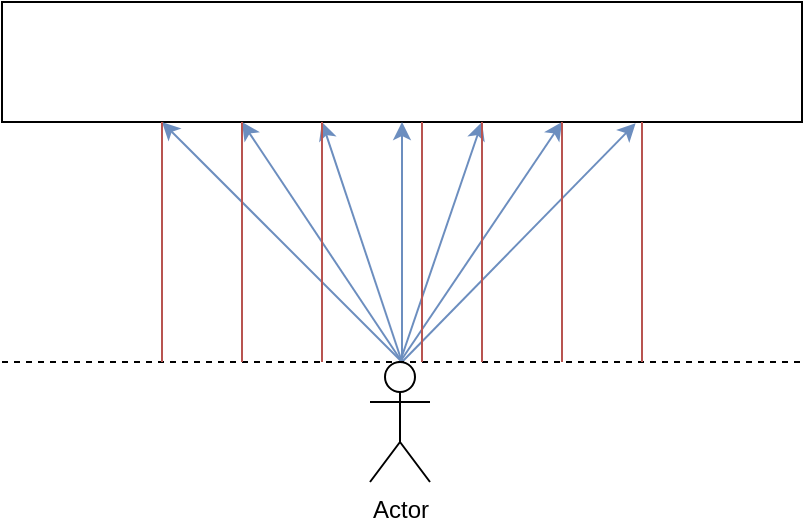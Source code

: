 <mxfile version="14.5.1" type="device"><diagram id="_35qSaDoOlw065yOb2xh" name="ページ1"><mxGraphModel dx="1088" dy="837" grid="1" gridSize="10" guides="1" tooltips="1" connect="1" arrows="1" fold="1" page="1" pageScale="1" pageWidth="827" pageHeight="1169" math="0" shadow="0"><root><mxCell id="0"/><mxCell id="1" parent="0"/><mxCell id="a5Iwo1_hOQqFKDMllKhi-1" value="Actor" style="shape=umlActor;verticalLabelPosition=bottom;verticalAlign=top;html=1;outlineConnect=0;" parent="1" vertex="1"><mxGeometry x="384" y="400" width="30" height="60" as="geometry"/></mxCell><mxCell id="a5Iwo1_hOQqFKDMllKhi-10" value="" style="rounded=0;whiteSpace=wrap;html=1;" parent="1" vertex="1"><mxGeometry x="200" y="220" width="400" height="60" as="geometry"/></mxCell><mxCell id="a5Iwo1_hOQqFKDMllKhi-14" value="" style="endArrow=classic;html=1;strokeColor=#6c8ebf;entryX=0.792;entryY=1.011;entryDx=0;entryDy=0;entryPerimeter=0;fillColor=#dae8fc;" parent="1" target="a5Iwo1_hOQqFKDMllKhi-10" edge="1"><mxGeometry width="50" height="50" relative="1" as="geometry"><mxPoint x="400" y="400" as="sourcePoint"/><mxPoint x="450" y="350" as="targetPoint"/></mxGeometry></mxCell><mxCell id="a5Iwo1_hOQqFKDMllKhi-15" value="" style="endArrow=classic;html=1;strokeColor=#6c8ebf;exitX=0.5;exitY=0;exitDx=0;exitDy=0;exitPerimeter=0;fillColor=#dae8fc;" parent="1" edge="1"><mxGeometry width="50" height="50" relative="1" as="geometry"><mxPoint x="400" y="400" as="sourcePoint"/><mxPoint x="280" y="280" as="targetPoint"/></mxGeometry></mxCell><mxCell id="a5Iwo1_hOQqFKDMllKhi-24" value="" style="endArrow=classic;html=1;strokeColor=#6c8ebf;exitX=0.5;exitY=0;exitDx=0;exitDy=0;exitPerimeter=0;fillColor=#dae8fc;" parent="1" source="a5Iwo1_hOQqFKDMllKhi-1" edge="1"><mxGeometry width="50" height="50" relative="1" as="geometry"><mxPoint x="390" y="450" as="sourcePoint"/><mxPoint x="480" y="280" as="targetPoint"/></mxGeometry></mxCell><mxCell id="a5Iwo1_hOQqFKDMllKhi-25" value="" style="endArrow=classic;html=1;strokeColor=#6c8ebf;exitX=0.5;exitY=0;exitDx=0;exitDy=0;exitPerimeter=0;fillColor=#dae8fc;" parent="1" source="a5Iwo1_hOQqFKDMllKhi-1" edge="1"><mxGeometry width="50" height="50" relative="1" as="geometry"><mxPoint x="390" y="450" as="sourcePoint"/><mxPoint x="440" y="280" as="targetPoint"/></mxGeometry></mxCell><mxCell id="a5Iwo1_hOQqFKDMllKhi-26" value="" style="endArrow=classic;html=1;strokeColor=#6c8ebf;fillColor=#dae8fc;" parent="1" edge="1"><mxGeometry width="50" height="50" relative="1" as="geometry"><mxPoint x="400" y="400" as="sourcePoint"/><mxPoint x="400" y="280" as="targetPoint"/></mxGeometry></mxCell><mxCell id="a5Iwo1_hOQqFKDMllKhi-27" value="" style="endArrow=classic;html=1;strokeColor=#6c8ebf;fillColor=#dae8fc;" parent="1" edge="1"><mxGeometry width="50" height="50" relative="1" as="geometry"><mxPoint x="400" y="400" as="sourcePoint"/><mxPoint x="360" y="280" as="targetPoint"/></mxGeometry></mxCell><mxCell id="a5Iwo1_hOQqFKDMllKhi-28" value="" style="endArrow=classic;html=1;strokeColor=#6c8ebf;fillColor=#dae8fc;" parent="1" edge="1"><mxGeometry width="50" height="50" relative="1" as="geometry"><mxPoint x="400" y="400" as="sourcePoint"/><mxPoint x="320" y="280" as="targetPoint"/></mxGeometry></mxCell><mxCell id="FeE3IEQniQkOux0KLJ5w-2" value="" style="endArrow=none;dashed=1;html=1;" edge="1" parent="1"><mxGeometry width="50" height="50" relative="1" as="geometry"><mxPoint x="200" y="400" as="sourcePoint"/><mxPoint x="600" y="400" as="targetPoint"/></mxGeometry></mxCell><mxCell id="FeE3IEQniQkOux0KLJ5w-6" value="" style="endArrow=none;html=1;fillColor=#f8cecc;strokeColor=#b85450;" edge="1" parent="1"><mxGeometry width="50" height="50" relative="1" as="geometry"><mxPoint x="280" y="400" as="sourcePoint"/><mxPoint x="280" y="280" as="targetPoint"/></mxGeometry></mxCell><mxCell id="FeE3IEQniQkOux0KLJ5w-7" value="" style="endArrow=none;html=1;fillColor=#f8cecc;strokeColor=#b85450;" edge="1" parent="1"><mxGeometry width="50" height="50" relative="1" as="geometry"><mxPoint x="320" y="400" as="sourcePoint"/><mxPoint x="320" y="280" as="targetPoint"/></mxGeometry></mxCell><mxCell id="FeE3IEQniQkOux0KLJ5w-8" value="" style="endArrow=none;html=1;fillColor=#f8cecc;strokeColor=#b85450;" edge="1" parent="1"><mxGeometry width="50" height="50" relative="1" as="geometry"><mxPoint x="360" y="400" as="sourcePoint"/><mxPoint x="360" y="280" as="targetPoint"/></mxGeometry></mxCell><mxCell id="FeE3IEQniQkOux0KLJ5w-9" value="" style="endArrow=none;html=1;fillColor=#f8cecc;strokeColor=#b85450;" edge="1" parent="1"><mxGeometry width="50" height="50" relative="1" as="geometry"><mxPoint x="440" y="400" as="sourcePoint"/><mxPoint x="440" y="280" as="targetPoint"/></mxGeometry></mxCell><mxCell id="FeE3IEQniQkOux0KLJ5w-10" value="" style="endArrow=none;html=1;fillColor=#f8cecc;strokeColor=#b85450;" edge="1" parent="1"><mxGeometry width="50" height="50" relative="1" as="geometry"><mxPoint x="480" y="400" as="sourcePoint"/><mxPoint x="480" y="280" as="targetPoint"/></mxGeometry></mxCell><mxCell id="FeE3IEQniQkOux0KLJ5w-11" value="" style="endArrow=none;html=1;fillColor=#f8cecc;strokeColor=#b85450;" edge="1" parent="1"><mxGeometry width="50" height="50" relative="1" as="geometry"><mxPoint x="520" y="400" as="sourcePoint"/><mxPoint x="520" y="280" as="targetPoint"/></mxGeometry></mxCell><mxCell id="FeE3IEQniQkOux0KLJ5w-12" value="" style="endArrow=none;html=1;fillColor=#f8cecc;strokeColor=#b85450;" edge="1" parent="1"><mxGeometry width="50" height="50" relative="1" as="geometry"><mxPoint x="410" y="400" as="sourcePoint"/><mxPoint x="410" y="280" as="targetPoint"/></mxGeometry></mxCell></root></mxGraphModel></diagram></mxfile>